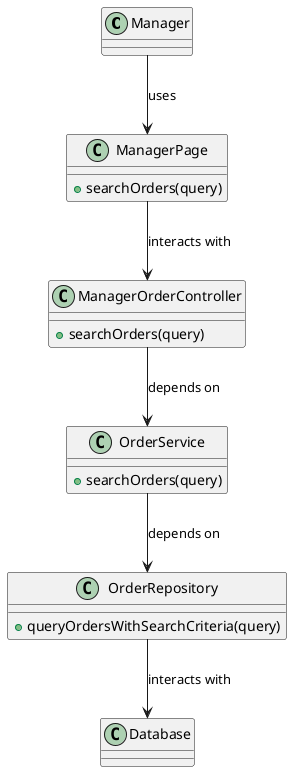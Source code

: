 @startuml
class Manager {
}

class ManagerPage {
  +searchOrders(query)
}

class ManagerOrderController {
  +searchOrders(query)
}

class OrderService {
  +searchOrders(query)
}

class OrderRepository {
  +queryOrdersWithSearchCriteria(query)
}

class Database {
}

Manager --> ManagerPage : uses
ManagerPage --> ManagerOrderController : interacts with
ManagerOrderController --> OrderService : depends on
OrderService --> OrderRepository : depends on
OrderRepository --> Database : interacts with
@enduml
